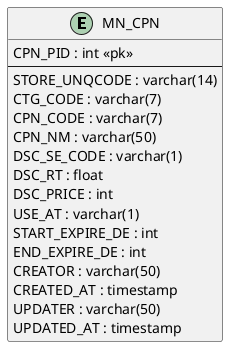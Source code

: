 @startuml

left to right direction

entity "MN_CPN" as mnGiftCard {
  CPN_PID : int <<pk>>
  --
  STORE_UNQCODE : varchar(14)
  CTG_CODE : varchar(7)
  CPN_CODE : varchar(7)
  CPN_NM : varchar(50)
  DSC_SE_CODE : varchar(1)
  DSC_RT : float
  DSC_PRICE : int
  USE_AT : varchar(1)
  START_EXPIRE_DE : int
  END_EXPIRE_DE : int
  CREATOR : varchar(50)
  CREATED_AT : timestamp
  UPDATER : varchar(50)
  UPDATED_AT : timestamp
}

@enduml